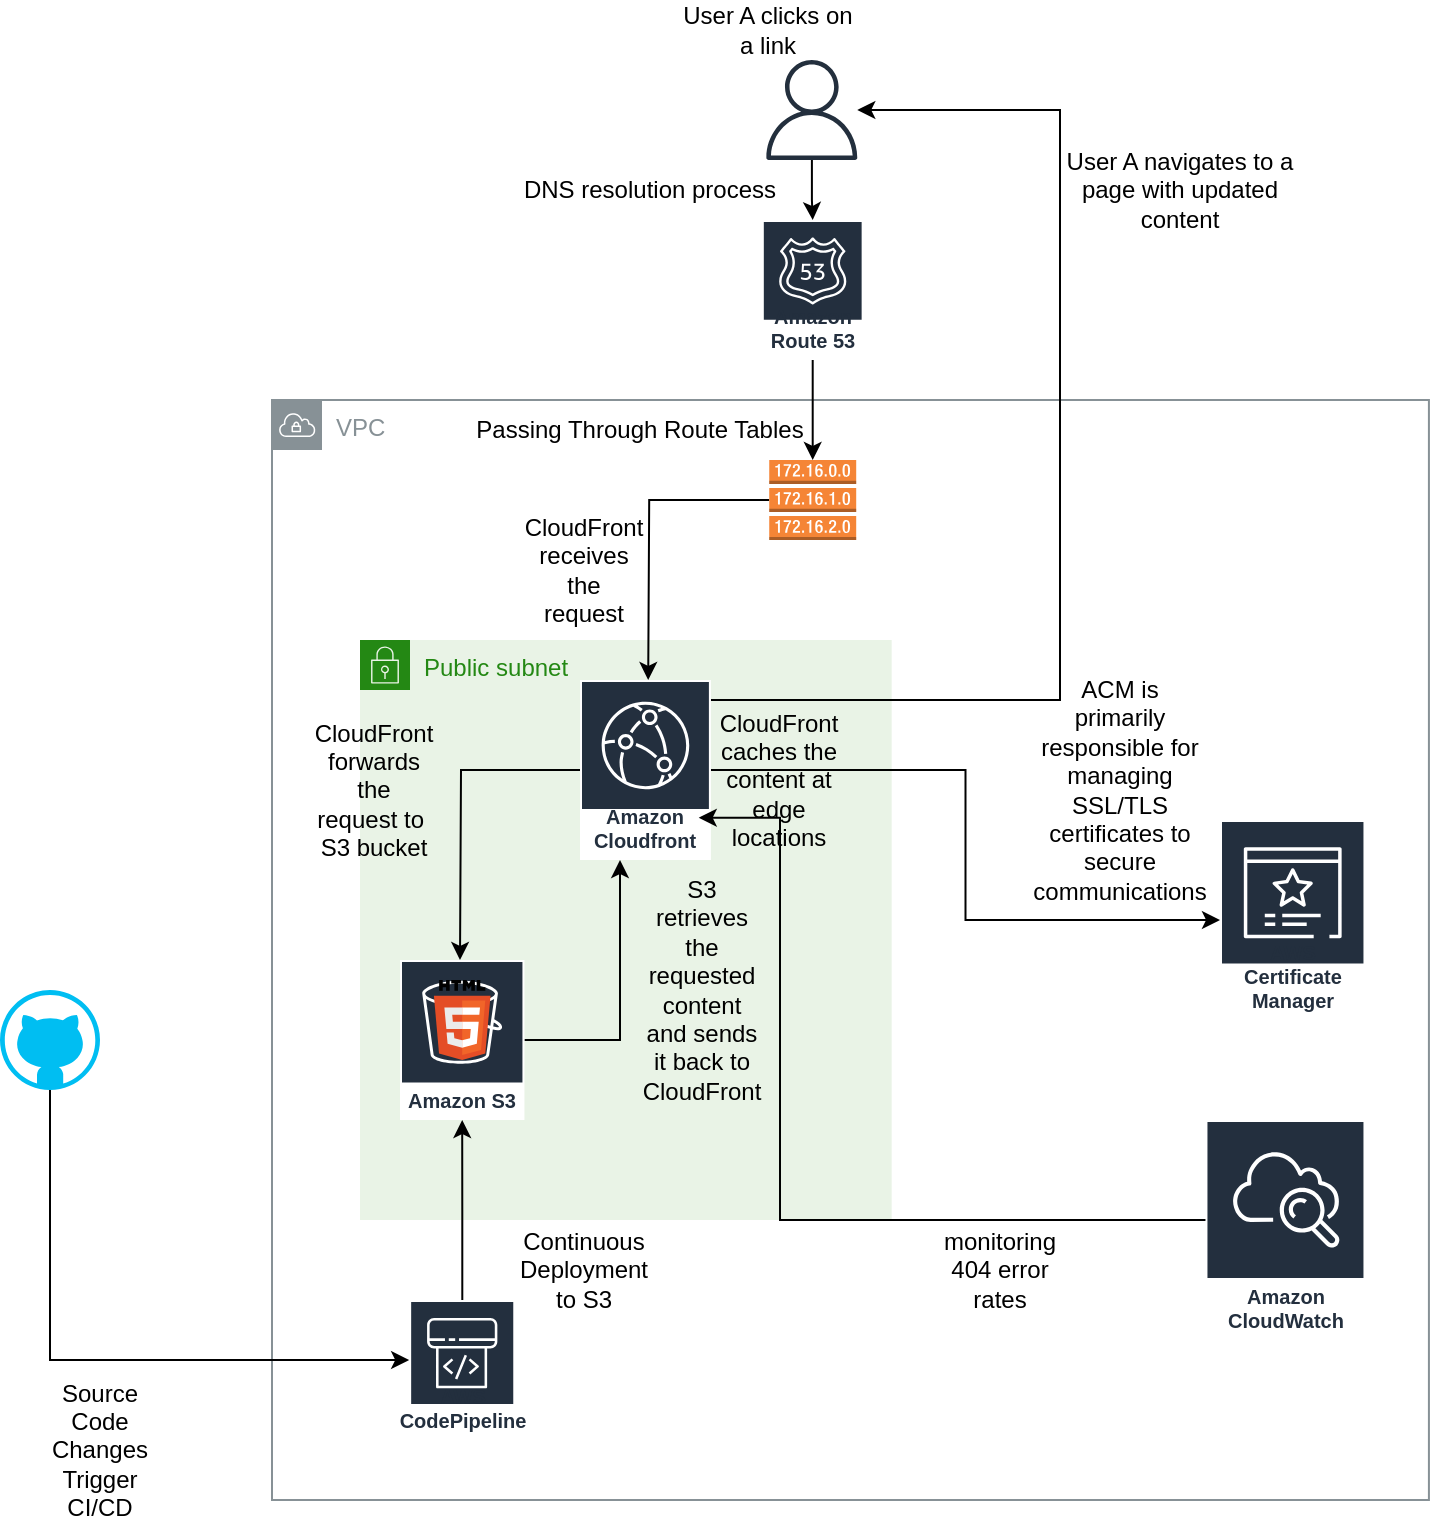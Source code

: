 <mxfile version="22.0.4" type="device">
  <diagram name="Page-1" id="7_kx8Fdl-tXKK5CfvC7C">
    <mxGraphModel dx="1328" dy="559" grid="1" gridSize="10" guides="1" tooltips="1" connect="1" arrows="1" fold="1" page="1" pageScale="1" pageWidth="850" pageHeight="1100" math="0" shadow="0">
      <root>
        <mxCell id="0" />
        <mxCell id="1" parent="0" />
        <mxCell id="4xHhIWnVE92hovu6Bt8D-1" value="VPC" style="sketch=0;outlineConnect=0;gradientColor=none;html=1;whiteSpace=wrap;fontSize=12;fontStyle=0;shape=mxgraph.aws4.group;grIcon=mxgraph.aws4.group_vpc;strokeColor=#879196;fillColor=none;verticalAlign=top;align=left;spacingLeft=30;fontColor=#879196;dashed=0;movable=0;resizable=0;rotatable=0;deletable=0;editable=0;locked=1;connectable=0;" parent="1" vertex="1">
          <mxGeometry x="136" y="250" width="578.46" height="550" as="geometry" />
        </mxCell>
        <mxCell id="4xHhIWnVE92hovu6Bt8D-2" value="Public subnet" style="points=[[0,0],[0.25,0],[0.5,0],[0.75,0],[1,0],[1,0.25],[1,0.5],[1,0.75],[1,1],[0.75,1],[0.5,1],[0.25,1],[0,1],[0,0.75],[0,0.5],[0,0.25]];outlineConnect=0;gradientColor=none;html=1;whiteSpace=wrap;fontSize=12;fontStyle=0;container=1;pointerEvents=0;collapsible=0;recursiveResize=0;shape=mxgraph.aws4.group;grIcon=mxgraph.aws4.group_security_group;grStroke=0;strokeColor=#248814;fillColor=#E9F3E6;verticalAlign=top;align=left;spacingLeft=30;fontColor=#248814;dashed=0;" parent="1" vertex="1">
          <mxGeometry x="180" y="370" width="265.83" height="290" as="geometry" />
        </mxCell>
        <mxCell id="4xHhIWnVE92hovu6Bt8D-9" style="edgeStyle=orthogonalEdgeStyle;rounded=0;orthogonalLoop=1;jettySize=auto;html=1;" parent="1" source="4xHhIWnVE92hovu6Bt8D-5" target="4xHhIWnVE92hovu6Bt8D-8" edge="1">
          <mxGeometry relative="1" as="geometry" />
        </mxCell>
        <mxCell id="4xHhIWnVE92hovu6Bt8D-5" value="" style="sketch=0;outlineConnect=0;fontColor=#232F3E;gradientColor=none;fillColor=#232F3D;strokeColor=none;dashed=0;verticalLabelPosition=bottom;verticalAlign=top;align=center;html=1;fontSize=12;fontStyle=0;aspect=fixed;pointerEvents=1;shape=mxgraph.aws4.user;" parent="1" vertex="1">
          <mxGeometry x="380.91" y="80" width="50" height="50" as="geometry" />
        </mxCell>
        <mxCell id="4xHhIWnVE92hovu6Bt8D-6" value="User A clicks on a link" style="text;strokeColor=none;align=center;fillColor=none;html=1;verticalAlign=middle;whiteSpace=wrap;rounded=0;" parent="1" vertex="1">
          <mxGeometry x="339.09" y="50" width="90" height="30" as="geometry" />
        </mxCell>
        <mxCell id="4xHhIWnVE92hovu6Bt8D-7" value="User A navigates to a page with updated content" style="text;strokeColor=none;align=center;fillColor=none;html=1;verticalAlign=middle;whiteSpace=wrap;rounded=0;" parent="1" vertex="1">
          <mxGeometry x="530" y="130" width="120" height="30" as="geometry" />
        </mxCell>
        <mxCell id="4xHhIWnVE92hovu6Bt8D-12" style="edgeStyle=orthogonalEdgeStyle;rounded=0;orthogonalLoop=1;jettySize=auto;html=1;" parent="1" source="4xHhIWnVE92hovu6Bt8D-8" target="4xHhIWnVE92hovu6Bt8D-11" edge="1">
          <mxGeometry relative="1" as="geometry" />
        </mxCell>
        <mxCell id="4xHhIWnVE92hovu6Bt8D-8" value="Amazon Route 53" style="sketch=0;outlineConnect=0;fontColor=#232F3E;gradientColor=none;strokeColor=#ffffff;fillColor=#232F3E;dashed=0;verticalLabelPosition=middle;verticalAlign=bottom;align=center;html=1;whiteSpace=wrap;fontSize=10;fontStyle=1;spacing=3;shape=mxgraph.aws4.productIcon;prIcon=mxgraph.aws4.route_53;" parent="1" vertex="1">
          <mxGeometry x="380.91" y="160" width="50.91" height="70" as="geometry" />
        </mxCell>
        <mxCell id="4xHhIWnVE92hovu6Bt8D-10" value="DNS resolution process" style="text;strokeColor=none;align=center;fillColor=none;html=1;verticalAlign=middle;whiteSpace=wrap;rounded=0;" parent="1" vertex="1">
          <mxGeometry x="260" y="130" width="130" height="30" as="geometry" />
        </mxCell>
        <mxCell id="4xHhIWnVE92hovu6Bt8D-14" style="edgeStyle=orthogonalEdgeStyle;rounded=0;orthogonalLoop=1;jettySize=auto;html=1;" parent="1" source="4xHhIWnVE92hovu6Bt8D-11" edge="1">
          <mxGeometry relative="1" as="geometry">
            <mxPoint x="324.1" y="390" as="targetPoint" />
          </mxGeometry>
        </mxCell>
        <mxCell id="4xHhIWnVE92hovu6Bt8D-11" value="" style="outlineConnect=0;dashed=0;verticalLabelPosition=bottom;verticalAlign=top;align=center;html=1;shape=mxgraph.aws3.route_table;fillColor=#F58536;gradientColor=none;" parent="1" vertex="1">
          <mxGeometry x="384.62" y="280" width="43.48" height="40" as="geometry" />
        </mxCell>
        <mxCell id="4xHhIWnVE92hovu6Bt8D-13" value="Passing Through Route Tables" style="text;strokeColor=none;align=center;fillColor=none;html=1;verticalAlign=middle;whiteSpace=wrap;rounded=0;" parent="1" vertex="1">
          <mxGeometry x="230" y="250" width="180" height="30" as="geometry" />
        </mxCell>
        <mxCell id="4xHhIWnVE92hovu6Bt8D-22" style="edgeStyle=orthogonalEdgeStyle;rounded=0;orthogonalLoop=1;jettySize=auto;html=1;" parent="1" source="4xHhIWnVE92hovu6Bt8D-17" edge="1">
          <mxGeometry relative="1" as="geometry">
            <mxPoint x="230" y="530" as="targetPoint" />
          </mxGeometry>
        </mxCell>
        <mxCell id="4xHhIWnVE92hovu6Bt8D-25" style="edgeStyle=orthogonalEdgeStyle;rounded=0;orthogonalLoop=1;jettySize=auto;html=1;" parent="1" source="4xHhIWnVE92hovu6Bt8D-17" target="4xHhIWnVE92hovu6Bt8D-24" edge="1">
          <mxGeometry relative="1" as="geometry" />
        </mxCell>
        <mxCell id="4xHhIWnVE92hovu6Bt8D-37" style="edgeStyle=orthogonalEdgeStyle;rounded=0;orthogonalLoop=1;jettySize=auto;html=1;" parent="1" source="4xHhIWnVE92hovu6Bt8D-17" target="4xHhIWnVE92hovu6Bt8D-5" edge="1">
          <mxGeometry relative="1" as="geometry">
            <Array as="points">
              <mxPoint x="530" y="400" />
              <mxPoint x="530" y="105" />
            </Array>
          </mxGeometry>
        </mxCell>
        <mxCell id="4xHhIWnVE92hovu6Bt8D-17" value="Amazon Cloudfront" style="sketch=0;outlineConnect=0;fontColor=#232F3E;gradientColor=none;strokeColor=#ffffff;fillColor=#232F3E;dashed=0;verticalLabelPosition=middle;verticalAlign=bottom;align=center;html=1;whiteSpace=wrap;fontSize=10;fontStyle=1;spacing=3;shape=mxgraph.aws4.productIcon;prIcon=mxgraph.aws4.cloudfront;" parent="1" vertex="1">
          <mxGeometry x="290" y="390" width="65.45" height="90" as="geometry" />
        </mxCell>
        <mxCell id="4xHhIWnVE92hovu6Bt8D-23" style="edgeStyle=orthogonalEdgeStyle;rounded=0;orthogonalLoop=1;jettySize=auto;html=1;" parent="1" source="4xHhIWnVE92hovu6Bt8D-18" edge="1" target="4xHhIWnVE92hovu6Bt8D-17">
          <mxGeometry relative="1" as="geometry">
            <mxPoint x="330" y="480" as="targetPoint" />
            <Array as="points">
              <mxPoint x="310" y="570" />
            </Array>
          </mxGeometry>
        </mxCell>
        <mxCell id="4xHhIWnVE92hovu6Bt8D-18" value="Amazon S3" style="sketch=0;outlineConnect=0;fontColor=#232F3E;gradientColor=none;strokeColor=#ffffff;fillColor=#232F3E;dashed=0;verticalLabelPosition=middle;verticalAlign=bottom;align=center;html=1;whiteSpace=wrap;fontSize=10;fontStyle=1;spacing=3;shape=mxgraph.aws4.productIcon;prIcon=mxgraph.aws4.s3;" parent="1" vertex="1">
          <mxGeometry x="200" y="530" width="62.22" height="80" as="geometry" />
        </mxCell>
        <mxCell id="4xHhIWnVE92hovu6Bt8D-19" value="" style="dashed=0;outlineConnect=0;html=1;align=center;labelPosition=center;verticalLabelPosition=bottom;verticalAlign=top;shape=mxgraph.weblogos.html5" parent="1" vertex="1">
          <mxGeometry x="216.95" y="540" width="28.32" height="40" as="geometry" />
        </mxCell>
        <mxCell id="4xHhIWnVE92hovu6Bt8D-24" value="AWS Certificate Manager" style="sketch=0;outlineConnect=0;fontColor=#232F3E;gradientColor=none;strokeColor=#ffffff;fillColor=#232F3E;dashed=0;verticalLabelPosition=middle;verticalAlign=bottom;align=center;html=1;whiteSpace=wrap;fontSize=10;fontStyle=1;spacing=3;shape=mxgraph.aws4.productIcon;prIcon=mxgraph.aws4.certificate_manager_3;" parent="1" vertex="1">
          <mxGeometry x="610" y="460" width="72.73" height="100" as="geometry" />
        </mxCell>
        <mxCell id="4xHhIWnVE92hovu6Bt8D-36" value="Amazon CloudWatch" style="sketch=0;outlineConnect=0;fontColor=#232F3E;gradientColor=none;strokeColor=#ffffff;fillColor=#232F3E;dashed=0;verticalLabelPosition=middle;verticalAlign=bottom;align=center;html=1;whiteSpace=wrap;fontSize=10;fontStyle=1;spacing=3;shape=mxgraph.aws4.productIcon;prIcon=mxgraph.aws4.cloudwatch;" parent="1" vertex="1">
          <mxGeometry x="602.73" y="610" width="80" height="110" as="geometry" />
        </mxCell>
        <mxCell id="z9SZFhehjvawuNXkXo1P-1" value="CloudFront receives the request " style="text;strokeColor=none;align=center;fillColor=none;html=1;verticalAlign=middle;whiteSpace=wrap;rounded=0;" vertex="1" parent="1">
          <mxGeometry x="262.22" y="320" width="60" height="30" as="geometry" />
        </mxCell>
        <mxCell id="z9SZFhehjvawuNXkXo1P-2" value="CloudFront forwards the request to&amp;nbsp; S3 bucket" style="text;strokeColor=none;align=center;fillColor=none;html=1;verticalAlign=middle;whiteSpace=wrap;rounded=0;" vertex="1" parent="1">
          <mxGeometry x="156.95" y="430" width="60" height="30" as="geometry" />
        </mxCell>
        <mxCell id="z9SZFhehjvawuNXkXo1P-3" value="S3 retrieves the requested content and sends it back to CloudFront" style="text;strokeColor=none;align=center;fillColor=none;html=1;verticalAlign=middle;whiteSpace=wrap;rounded=0;" vertex="1" parent="1">
          <mxGeometry x="320.91" y="530" width="60" height="30" as="geometry" />
        </mxCell>
        <mxCell id="z9SZFhehjvawuNXkXo1P-4" value="CloudFront caches the content at edge locations" style="text;strokeColor=none;align=center;fillColor=none;html=1;verticalAlign=middle;whiteSpace=wrap;rounded=0;" vertex="1" parent="1">
          <mxGeometry x="380" y="430" width="19.09" height="20" as="geometry" />
        </mxCell>
        <mxCell id="z9SZFhehjvawuNXkXo1P-7" value="ACM is primarily responsible for managing SSL/TLS certificates to secure communications " style="text;strokeColor=none;align=center;fillColor=none;html=1;verticalAlign=middle;whiteSpace=wrap;rounded=0;" vertex="1" parent="1">
          <mxGeometry x="530" y="430" width="60" height="30" as="geometry" />
        </mxCell>
        <mxCell id="z9SZFhehjvawuNXkXo1P-14" style="edgeStyle=orthogonalEdgeStyle;rounded=0;orthogonalLoop=1;jettySize=auto;html=1;" edge="1" parent="1" source="z9SZFhehjvawuNXkXo1P-8" target="4xHhIWnVE92hovu6Bt8D-18">
          <mxGeometry relative="1" as="geometry" />
        </mxCell>
        <mxCell id="z9SZFhehjvawuNXkXo1P-8" value="AWS CodePipeline" style="sketch=0;outlineConnect=0;fontColor=#232F3E;gradientColor=none;strokeColor=#ffffff;fillColor=#232F3E;dashed=0;verticalLabelPosition=middle;verticalAlign=bottom;align=center;html=1;whiteSpace=wrap;fontSize=10;fontStyle=1;spacing=3;shape=mxgraph.aws4.productIcon;prIcon=mxgraph.aws4.codepipeline;" vertex="1" parent="1">
          <mxGeometry x="204.58" y="700" width="53.05" height="70" as="geometry" />
        </mxCell>
        <mxCell id="z9SZFhehjvawuNXkXo1P-11" style="edgeStyle=orthogonalEdgeStyle;rounded=0;orthogonalLoop=1;jettySize=auto;html=1;" edge="1" parent="1" source="z9SZFhehjvawuNXkXo1P-9" target="z9SZFhehjvawuNXkXo1P-8">
          <mxGeometry relative="1" as="geometry">
            <Array as="points">
              <mxPoint x="25" y="730" />
            </Array>
          </mxGeometry>
        </mxCell>
        <mxCell id="z9SZFhehjvawuNXkXo1P-9" value="" style="verticalLabelPosition=bottom;html=1;verticalAlign=top;align=center;strokeColor=none;fillColor=#00BEF2;shape=mxgraph.azure.github_code;pointerEvents=1;" vertex="1" parent="1">
          <mxGeometry y="545" width="50" height="50" as="geometry" />
        </mxCell>
        <mxCell id="z9SZFhehjvawuNXkXo1P-12" value="Source Code Changes Trigger CI/CD" style="text;strokeColor=none;align=center;fillColor=none;html=1;verticalAlign=middle;whiteSpace=wrap;rounded=0;" vertex="1" parent="1">
          <mxGeometry x="20" y="760" width="60" height="30" as="geometry" />
        </mxCell>
        <mxCell id="z9SZFhehjvawuNXkXo1P-15" value="Continuous Deployment to S3" style="text;strokeColor=none;align=center;fillColor=none;html=1;verticalAlign=middle;whiteSpace=wrap;rounded=0;" vertex="1" parent="1">
          <mxGeometry x="262.22" y="670" width="60" height="30" as="geometry" />
        </mxCell>
        <mxCell id="z9SZFhehjvawuNXkXo1P-18" style="edgeStyle=orthogonalEdgeStyle;rounded=0;orthogonalLoop=1;jettySize=auto;html=1;entryX=0.907;entryY=0.765;entryDx=0;entryDy=0;entryPerimeter=0;" edge="1" parent="1" source="4xHhIWnVE92hovu6Bt8D-36" target="4xHhIWnVE92hovu6Bt8D-17">
          <mxGeometry relative="1" as="geometry">
            <Array as="points">
              <mxPoint x="390" y="660" />
              <mxPoint x="390" y="459" />
            </Array>
          </mxGeometry>
        </mxCell>
        <mxCell id="z9SZFhehjvawuNXkXo1P-20" value="monitoring 404 error rates" style="text;strokeColor=none;align=center;fillColor=none;html=1;verticalAlign=middle;whiteSpace=wrap;rounded=0;" vertex="1" parent="1">
          <mxGeometry x="470" y="670" width="60" height="30" as="geometry" />
        </mxCell>
      </root>
    </mxGraphModel>
  </diagram>
</mxfile>
